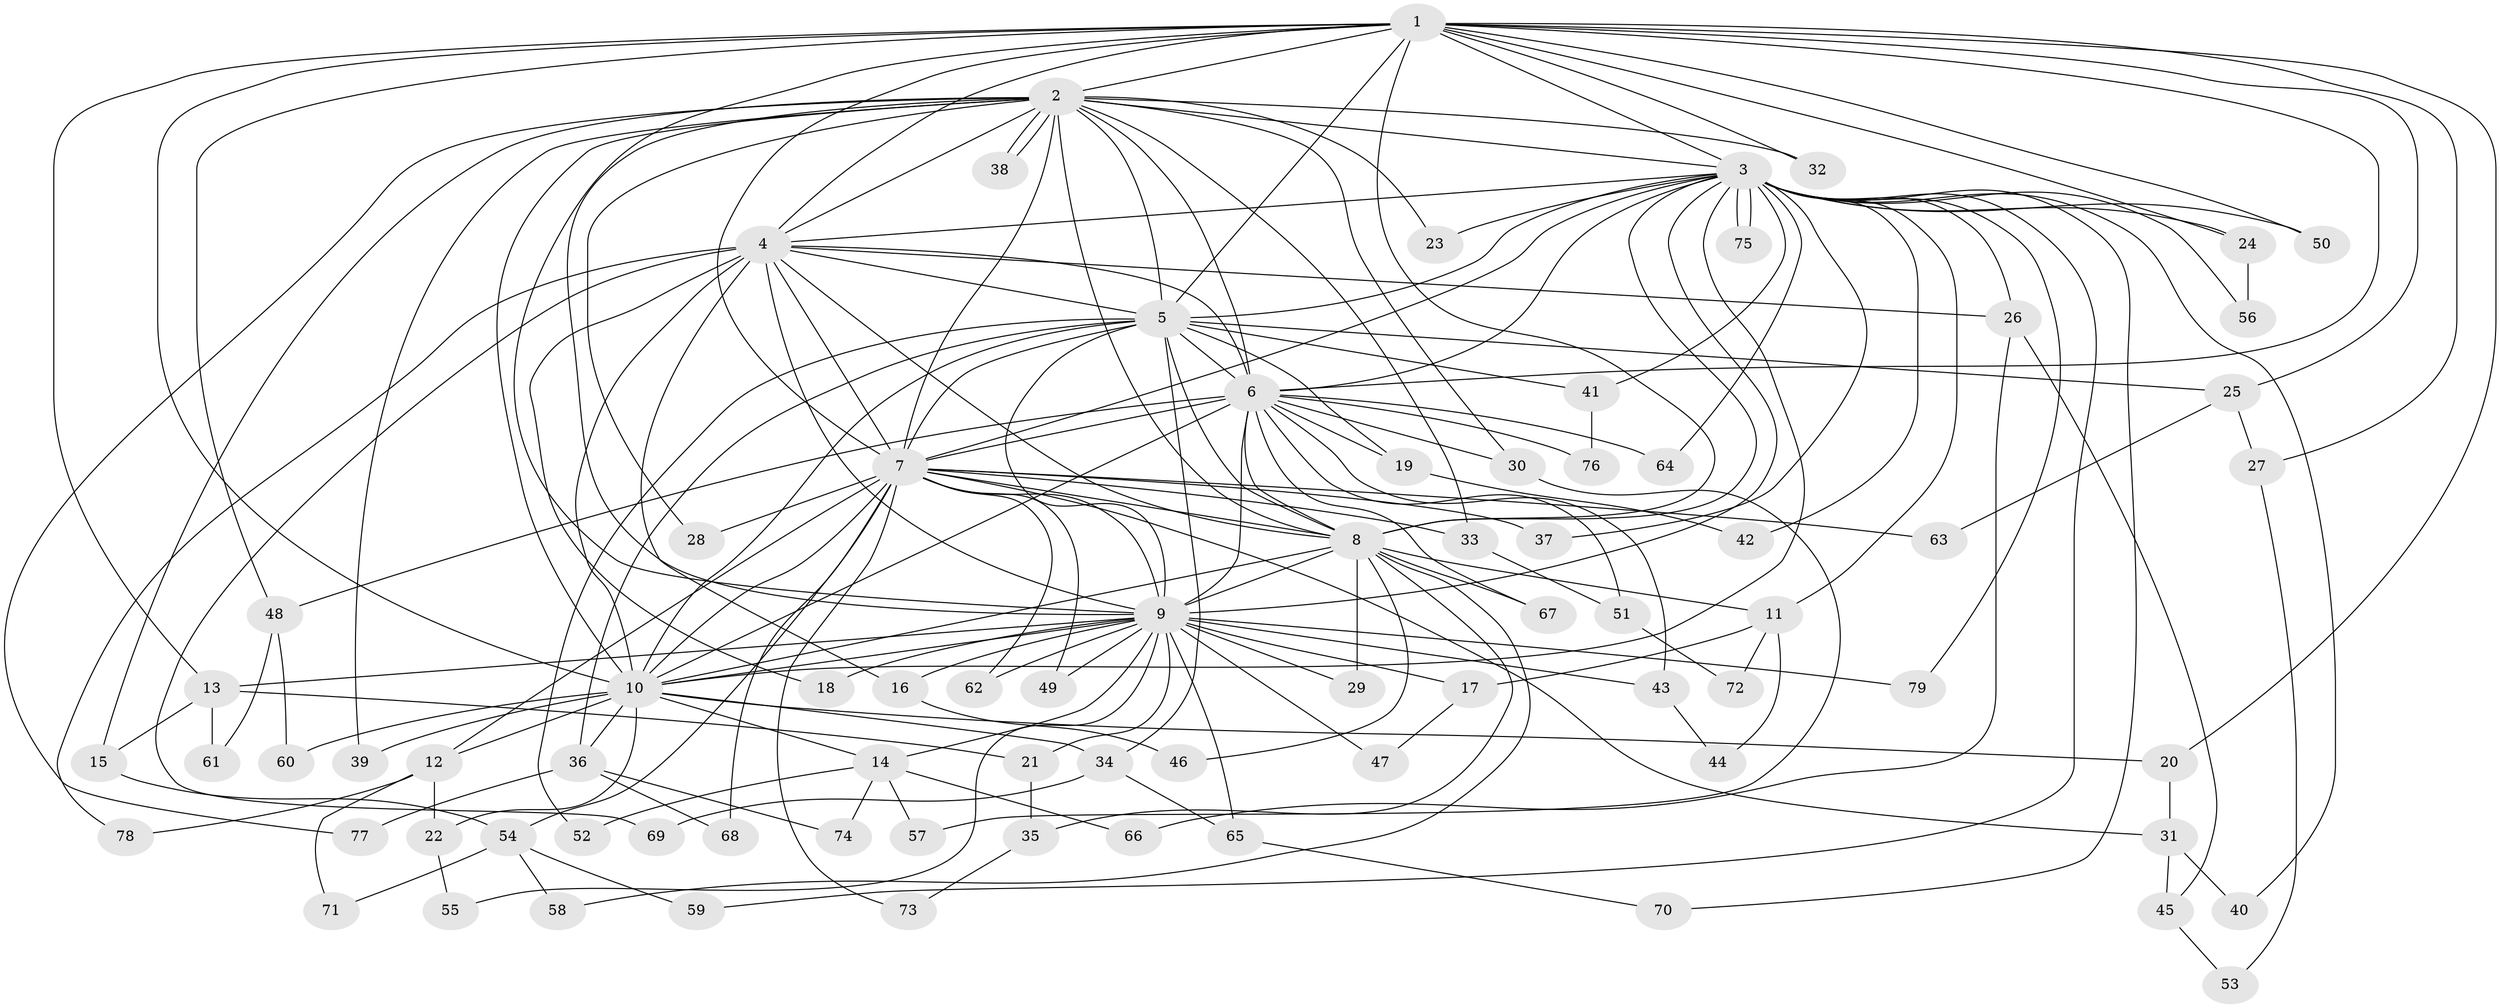 // Generated by graph-tools (version 1.1) at 2025/11/02/27/25 16:11:06]
// undirected, 79 vertices, 183 edges
graph export_dot {
graph [start="1"]
  node [color=gray90,style=filled];
  1;
  2;
  3;
  4;
  5;
  6;
  7;
  8;
  9;
  10;
  11;
  12;
  13;
  14;
  15;
  16;
  17;
  18;
  19;
  20;
  21;
  22;
  23;
  24;
  25;
  26;
  27;
  28;
  29;
  30;
  31;
  32;
  33;
  34;
  35;
  36;
  37;
  38;
  39;
  40;
  41;
  42;
  43;
  44;
  45;
  46;
  47;
  48;
  49;
  50;
  51;
  52;
  53;
  54;
  55;
  56;
  57;
  58;
  59;
  60;
  61;
  62;
  63;
  64;
  65;
  66;
  67;
  68;
  69;
  70;
  71;
  72;
  73;
  74;
  75;
  76;
  77;
  78;
  79;
  1 -- 2;
  1 -- 3;
  1 -- 4;
  1 -- 5;
  1 -- 6;
  1 -- 7;
  1 -- 8;
  1 -- 9;
  1 -- 10;
  1 -- 13;
  1 -- 20;
  1 -- 24;
  1 -- 25;
  1 -- 27;
  1 -- 32;
  1 -- 48;
  1 -- 50;
  2 -- 3;
  2 -- 4;
  2 -- 5;
  2 -- 6;
  2 -- 7;
  2 -- 8;
  2 -- 9;
  2 -- 10;
  2 -- 15;
  2 -- 23;
  2 -- 28;
  2 -- 30;
  2 -- 32;
  2 -- 33;
  2 -- 38;
  2 -- 38;
  2 -- 39;
  2 -- 77;
  3 -- 4;
  3 -- 5;
  3 -- 6;
  3 -- 7;
  3 -- 8;
  3 -- 9;
  3 -- 10;
  3 -- 11;
  3 -- 23;
  3 -- 24;
  3 -- 26;
  3 -- 37;
  3 -- 40;
  3 -- 41;
  3 -- 42;
  3 -- 50;
  3 -- 56;
  3 -- 59;
  3 -- 64;
  3 -- 70;
  3 -- 75;
  3 -- 75;
  3 -- 79;
  4 -- 5;
  4 -- 6;
  4 -- 7;
  4 -- 8;
  4 -- 9;
  4 -- 10;
  4 -- 16;
  4 -- 18;
  4 -- 26;
  4 -- 69;
  4 -- 78;
  5 -- 6;
  5 -- 7;
  5 -- 8;
  5 -- 9;
  5 -- 10;
  5 -- 19;
  5 -- 25;
  5 -- 34;
  5 -- 36;
  5 -- 41;
  5 -- 52;
  6 -- 7;
  6 -- 8;
  6 -- 9;
  6 -- 10;
  6 -- 19;
  6 -- 30;
  6 -- 43;
  6 -- 48;
  6 -- 51;
  6 -- 64;
  6 -- 67;
  6 -- 76;
  7 -- 8;
  7 -- 9;
  7 -- 10;
  7 -- 12;
  7 -- 28;
  7 -- 31;
  7 -- 33;
  7 -- 37;
  7 -- 49;
  7 -- 54;
  7 -- 62;
  7 -- 63;
  7 -- 68;
  7 -- 73;
  8 -- 9;
  8 -- 10;
  8 -- 11;
  8 -- 29;
  8 -- 35;
  8 -- 46;
  8 -- 58;
  8 -- 67;
  9 -- 10;
  9 -- 13;
  9 -- 14;
  9 -- 16;
  9 -- 17;
  9 -- 18;
  9 -- 21;
  9 -- 29;
  9 -- 43;
  9 -- 47;
  9 -- 49;
  9 -- 55;
  9 -- 62;
  9 -- 65;
  9 -- 79;
  10 -- 12;
  10 -- 14;
  10 -- 20;
  10 -- 22;
  10 -- 34;
  10 -- 36;
  10 -- 39;
  10 -- 60;
  11 -- 17;
  11 -- 44;
  11 -- 72;
  12 -- 22;
  12 -- 71;
  12 -- 78;
  13 -- 15;
  13 -- 21;
  13 -- 61;
  14 -- 52;
  14 -- 57;
  14 -- 66;
  14 -- 74;
  15 -- 54;
  16 -- 46;
  17 -- 47;
  19 -- 42;
  20 -- 31;
  21 -- 35;
  22 -- 55;
  24 -- 56;
  25 -- 27;
  25 -- 63;
  26 -- 45;
  26 -- 66;
  27 -- 53;
  30 -- 57;
  31 -- 40;
  31 -- 45;
  33 -- 51;
  34 -- 65;
  34 -- 69;
  35 -- 73;
  36 -- 68;
  36 -- 74;
  36 -- 77;
  41 -- 76;
  43 -- 44;
  45 -- 53;
  48 -- 60;
  48 -- 61;
  51 -- 72;
  54 -- 58;
  54 -- 59;
  54 -- 71;
  65 -- 70;
}
